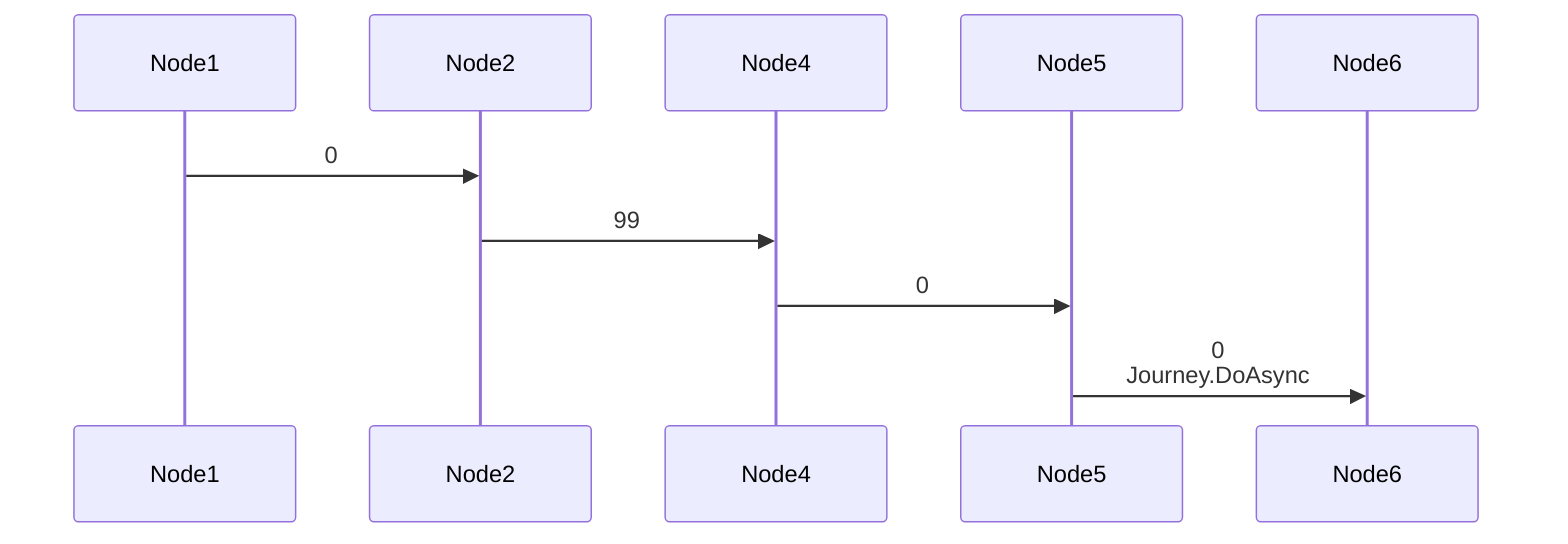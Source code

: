 ﻿sequenceDiagram
Node1->>Node2:0
Node2->>Node4:99
Node4->>Node5:0
Node5->>Node6:0<br>Journey.DoAsync